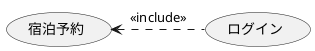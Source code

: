 @startuml ユースケース図
    ' left to right direction
    usecase 宿泊予約
    usecase ログイン
    宿泊予約 <. ログイン : << include >>
@enduml
